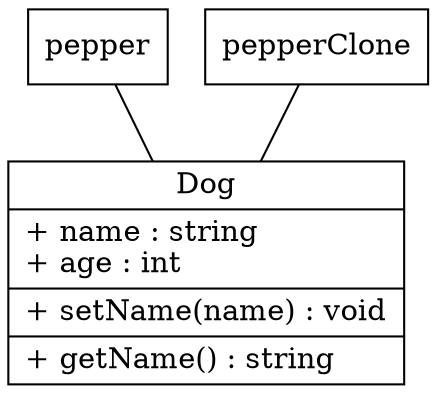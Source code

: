 digraph objectreferences {
 node [
                shape = "record"
        ]
Dog [
  label = "{Dog|+ name : string\l+ age : int\l|+ setName(name) : void\l|+ getName() : string\l}"
]
 "pepper"->Dog[arrowhead=none];
 "pepperClone"->Dog[arrowhead=none];
}
